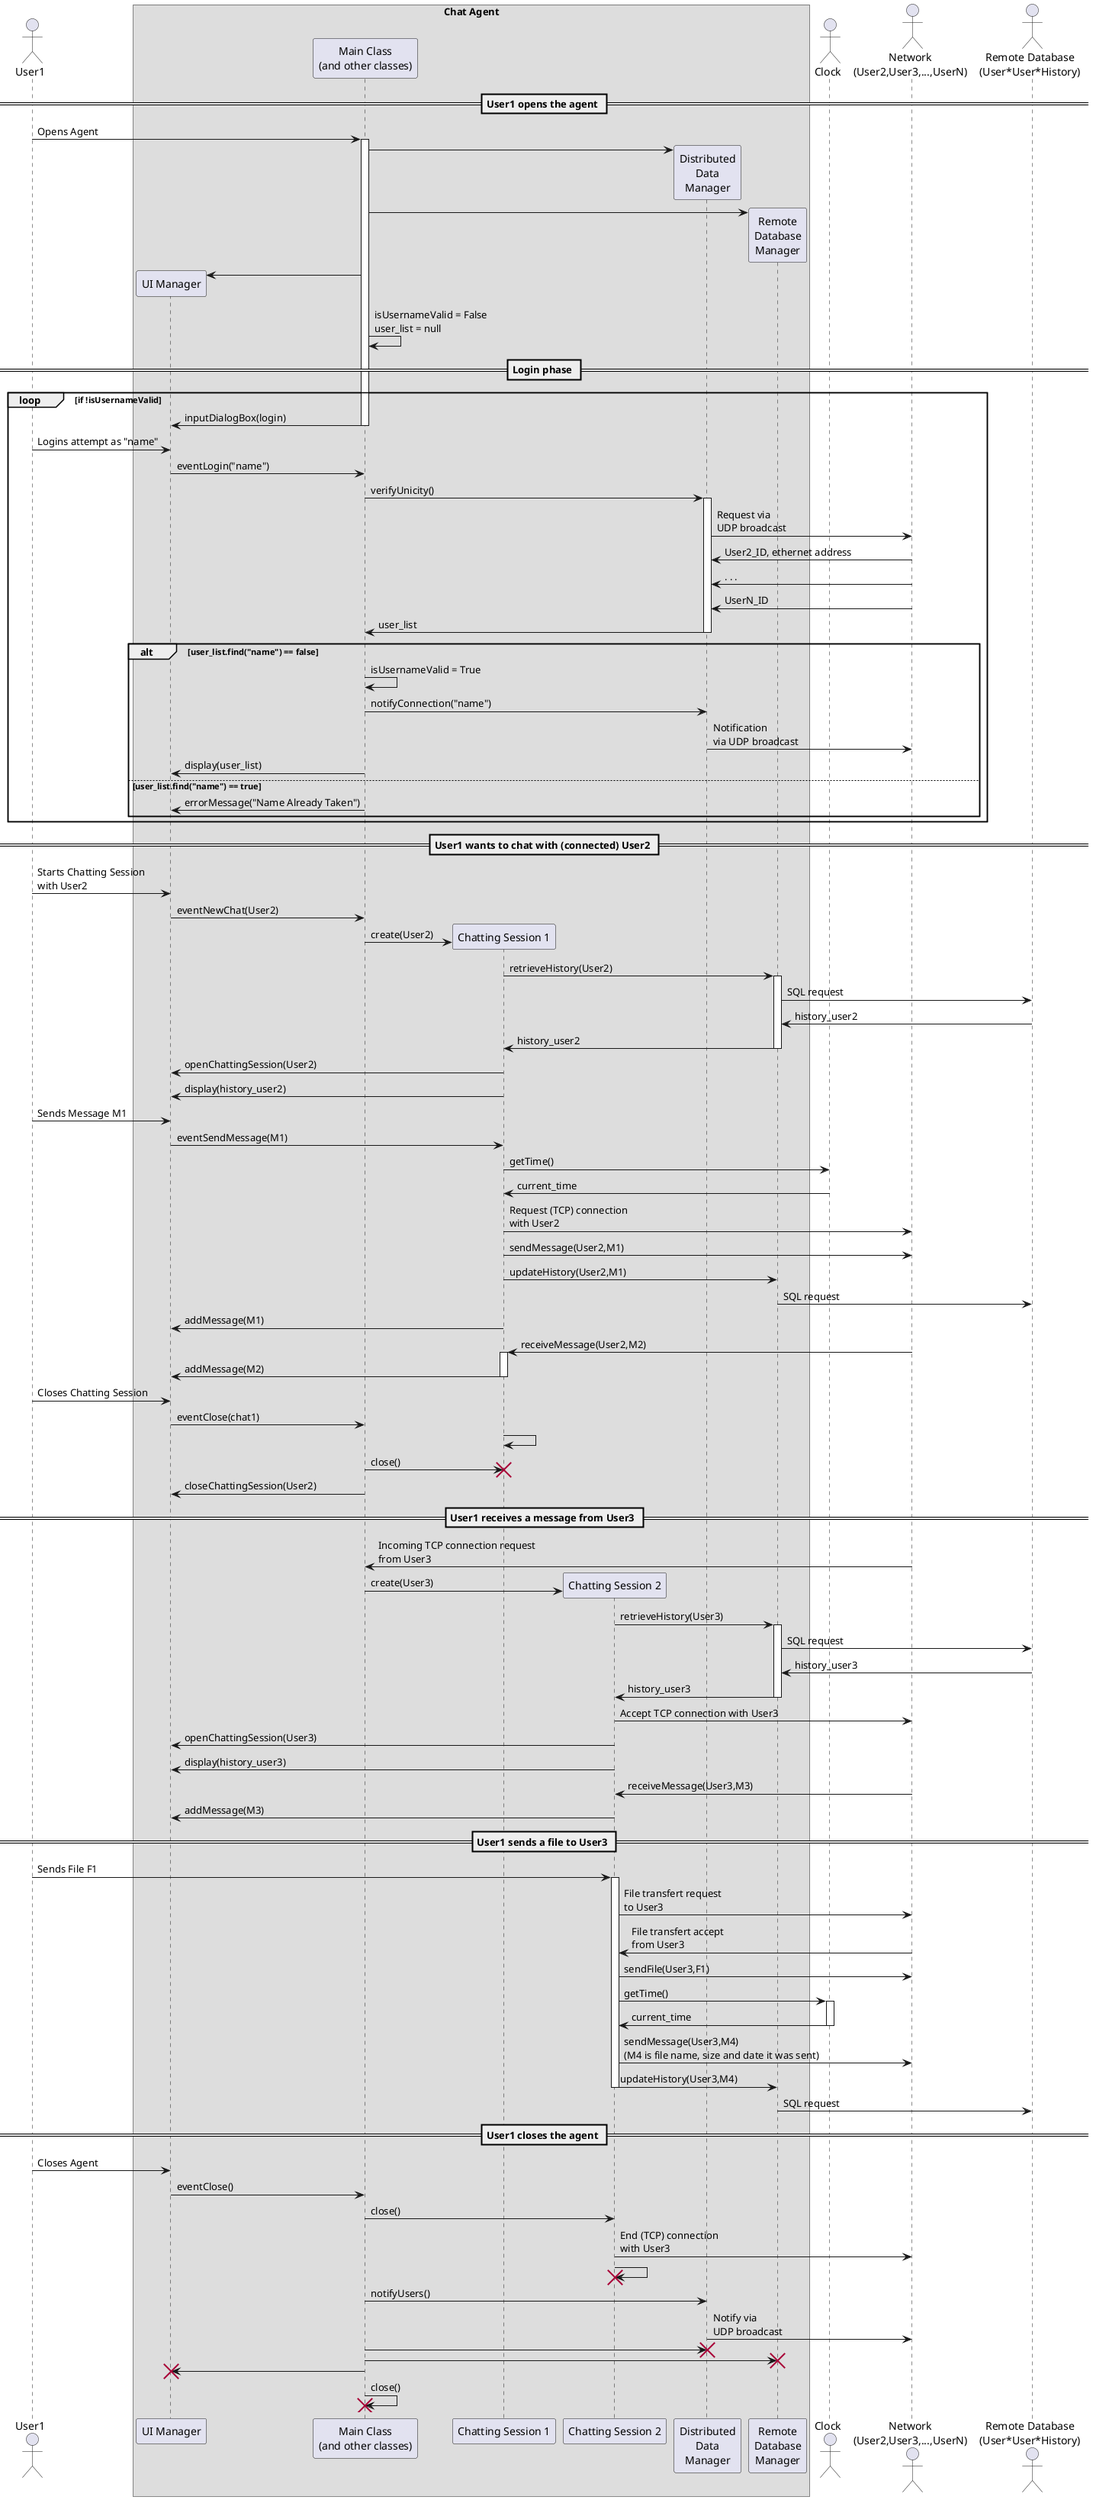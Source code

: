 @startuml sequence_white_box
actor User1 as User
box "Chat Agent"
  participant  "UI Manager" as UI
  participant "Main Class\n(and other classes)" as chatAgent
  participant "Chatting Session 1" as chat1
  participant "Chatting Session 2" as chat2
  participant "Distributed\nData\nManager" as distributedManager
  participant "Remote\nDatabase\nManager" as databaseManager
end box

actor "Clock" as Clock
actor "Network\n(User2,User3,...,UserN)" as Network
actor "Remote Database\n(User*User*History)" as db

== User1 opens the agent ==
User -> chatAgent ++ : Opens Agent
  chatAgent -> distributedManager **
  chatAgent -> databaseManager ** 
  UI <- chatAgent ** 
  chatAgent -> chatAgent : isUsernameValid = False\nuser_list = null
  


== Login phase ==

loop if !isUsernameValid
  chatAgent -> UI -- : inputDialogBox(login)
  User -> UI : Logins attempt as "name"
  UI -> chatAgent : eventLogin("name")

  chatAgent -> distributedManager ++ : verifyUnicity()
  distributedManager -> Network : Request via\nUDP broadcast
  
  Network -> distributedManager : User2_ID, ethernet address
  Network -> distributedManager : . . . 
  Network -> distributedManager : UserN_ID
  
  distributedManager -> chatAgent -- : user_list 
  
  alt user_list.find("name") == false

    chatAgent -> chatAgent : isUsernameValid = True
    chatAgent -> distributedManager : notifyConnection("name")
    distributedManager -> Network : Notification\nvia UDP broadcast
    UI <- chatAgent : display(user_list)
  
  else user_list.find("name") == true

      UI <- chatAgent : errorMessage("Name Already Taken")

  end

end

== User1 wants to chat with (connected) User2 ==

User -> UI : Starts Chatting Session\nwith User2
  UI -> chatAgent : eventNewChat(User2)
  chatAgent -> chat1 ** : create(User2)

  chat1 -> databaseManager ++ : retrieveHistory(User2)
    databaseManager -> db : SQL request
    db -> databaseManager : history_user2
  databaseManager -> chat1 -- : history_user2

  chat1 -> UI : openChattingSession(User2)
chat1 -> UI -- : display(history_user2)

User -> UI : Sends Message M1
UI -> chat1 : eventSendMessage(M1)
chat1 -> Clock : getTime()
Clock -> chat1 : current_time

chat1 -> Network : Request (TCP) connection\nwith User2
chat1 -> Network : sendMessage(User2,M1)

chat1 -> databaseManager : updateHistory(User2,M1)
    databaseManager -> db : SQL request
chat1 -> UI -- : addMessage(M1)

Network -> chat1 ++ : receiveMessage(User2,M2)
chat1 -> UI -- : addMessage(M2)

User -> UI : Closes Chatting Session
UI -> chatAgent : eventClose(chat1)
chat1 -> chat1 : 
chatAgent -> chat1 !! : close()
chatAgent -> UI : closeChattingSession(User2)

== User1 receives a message from User3 ==

Network -> chatAgent : Incoming TCP connection request\nfrom User3
  chatAgent -> chat2 ** : create(User3)
    chat2 -> databaseManager ++ : retrieveHistory(User3)
    databaseManager -> db : SQL request
    db -> databaseManager : history_user3
  databaseManager -> chat2 -- : history_user3
  chat2 -> Network : Accept TCP connection with User3 
  chat2 -> UI : openChattingSession(User3)
  chat2 -> UI : display(history_user3)
  Network -> chat2 : receiveMessage(User3,M3)
chat2 -> UI -- : addMessage(M3)

== User1 sends a file to User3 ==
User -> chat2 ++ : Sends File F1
chat2 -> Network : File transfert request\nto User3
Network -> chat2 : File transfert accept\nfrom User3
chat2 -> Network : sendFile(User3,F1)
chat2 -> Clock ++ : getTime()
Clock -> chat2 -- : current_time
chat2 -> Network : sendMessage(User3,M4)\n(M4 is file name, size and date it was sent)
chat2 -> databaseManager -- : updateHistory(User3,M4)
  databaseManager -> db : SQL request
== User1 closes the agent ==

User -> UI : Closes Agent
UI -> chatAgent : eventClose()
chatAgent -> chat2 : close()
chat2 -> Network : End (TCP) connection\nwith User3
chat2 -> chat2 !!
chatAgent -> distributedManager : notifyUsers()
distributedManager -> Network : Notify via\nUDP broadcast
chatAgent -> distributedManager !!
chatAgent -> databaseManager !!
chatAgent -> UI !!
chatAgent -> chatAgent !! : close()
@enduml